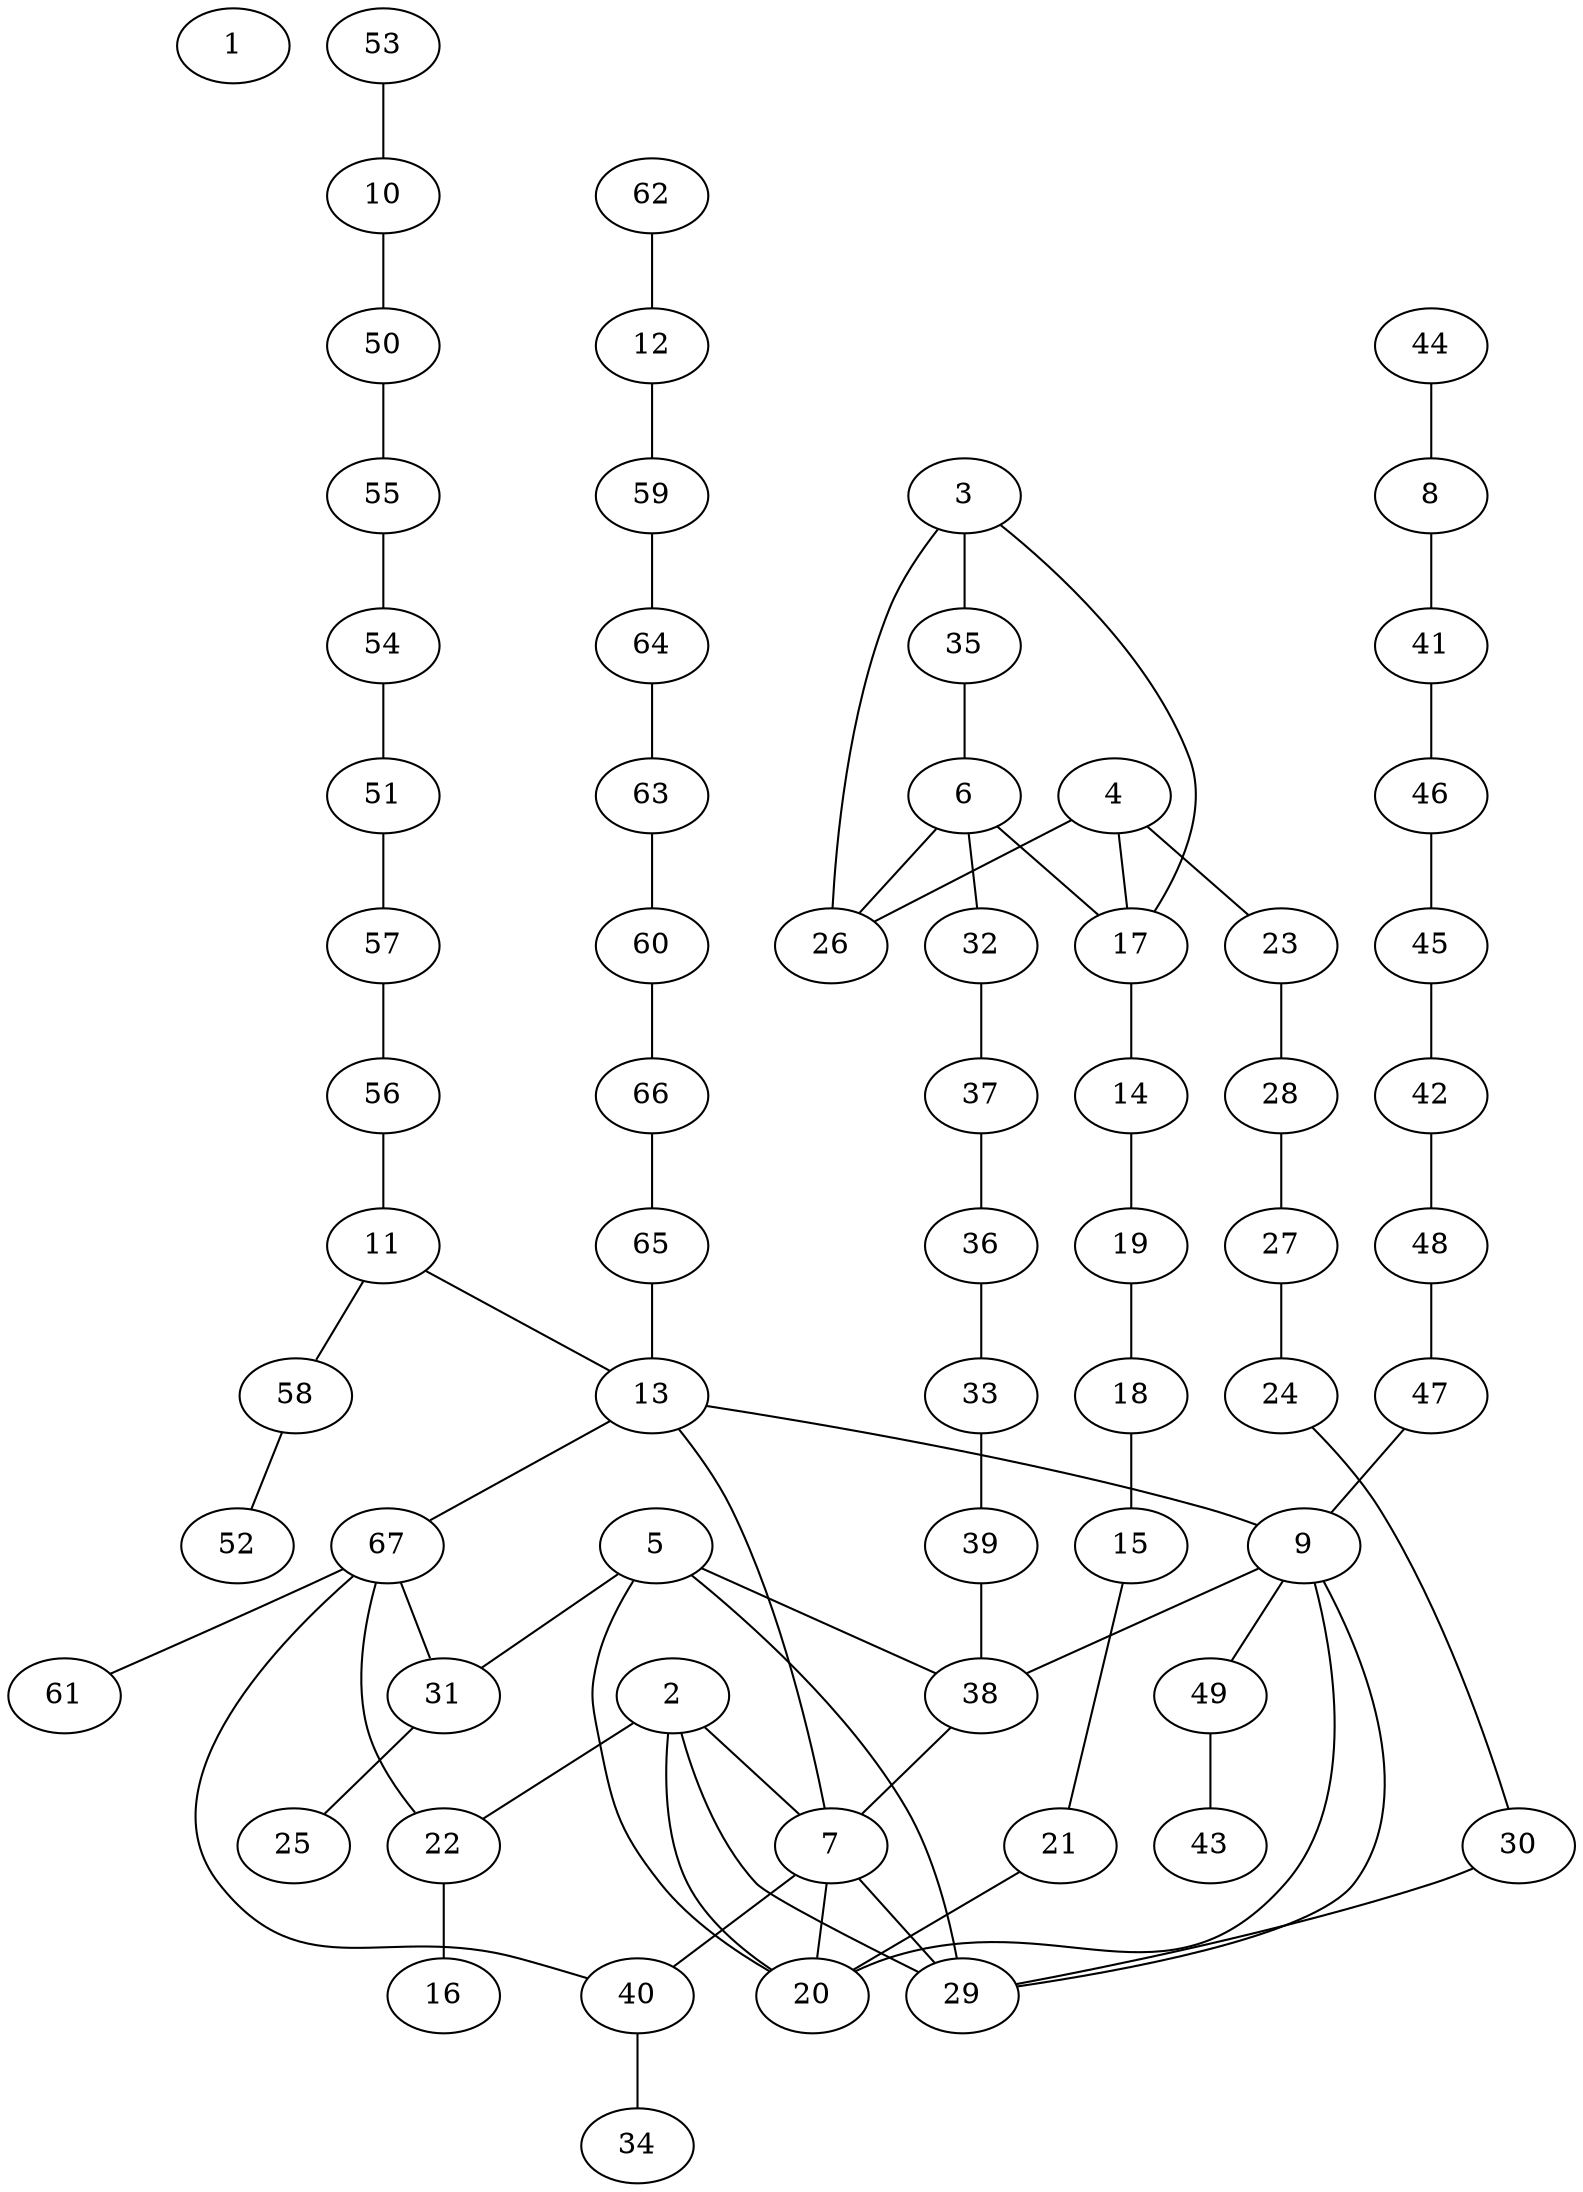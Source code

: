 graph pdb1n2m {
	1	 [aaLength=14,
		sequence=TPLNAFDGALLNAG,
		type=0];
	2	 [aaLength=21,
		sequence=SKKEAEKTVREMAKIGFEMRG,
		type=0];
	7	 [aaLength=21,
		sequence=SKKEAEKTVREMAKIGFEMRG,
		type=0];
	2 -- 7	 [distance0="9.309993",
		frequency=1,
		type0=1];
	20	 [aaLength=8,
		sequence=GLIMEYEG,
		type=1];
	2 -- 20	 [distance0="19.61467",
		frequency=1,
		type0=2];
	22	 [aaLength=12,
		sequence=LDRIESIAVEHT,
		type=1];
	2 -- 22	 [distance0="2.0",
		frequency=1,
		type0=4];
	29	 [aaLength=8,
		sequence=GLIMEYEG,
		type=1];
	2 -- 29	 [distance0="19.61467",
		frequency=1,
		type0=3];
	3	 [aaLength=5,
		sequence=HAYFK,
		type=0];
	17	 [aaLength=10,
		sequence=TVSLVAGSSE,
		type=1];
	3 -- 17	 [distance0="19.27676",
		frequency=1,
		type0=1];
	26	 [aaLength=10,
		sequence=TVSLVAGSSE,
		type=1];
	3 -- 26	 [distance0="19.27676",
		distance1="3.0",
		frequency=2,
		type0=2,
		type1=4];
	35	 [aaLength=10,
		sequence=TVSLVAGSSE,
		type=1];
	3 -- 35	 [distance0="19.27676",
		frequency=1,
		type0=3];
	4	 [aaLength=14,
		sequence=TPLNAFDGALLNAG,
		type=0];
	4 -- 17	 [distance0="13.45436",
		frequency=1,
		type0=2];
	23	 [aaLength=4,
		sequence=NLIR,
		type=1];
	4 -- 23	 [distance0="4.0",
		frequency=1,
		type0=4];
	4 -- 26	 [distance0="13.45436",
		frequency=1,
		type0=3];
	5	 [aaLength=21,
		sequence=SKKEAEKTVREMAKIGFEMRG,
		type=0];
	5 -- 20	 [distance0="20.51923",
		frequency=1,
		type0=1];
	5 -- 29	 [distance0="20.51923",
		frequency=1,
		type0=2];
	31	 [aaLength=12,
		sequence=LDRIESIAVEHT,
		type=1];
	5 -- 31	 [distance0="2.0",
		frequency=1,
		type0=4];
	38	 [aaLength=8,
		sequence=GLIMEYEG,
		type=1];
	5 -- 38	 [distance0="20.51923",
		frequency=1,
		type0=3];
	6	 [aaLength=14,
		sequence=TPLNAFDGALLNAG,
		type=0];
	6 -- 17	 [distance0="13.42169",
		frequency=1,
		type0=2];
	6 -- 26	 [distance0="13.42169",
		frequency=1,
		type0=3];
	32	 [aaLength=4,
		sequence=NLIR,
		type=1];
	6 -- 32	 [distance0="4.0",
		frequency=1,
		type0=4];
	7 -- 20	 [distance0="27.00048",
		frequency=1,
		type0=2];
	7 -- 29	 [distance0="27.00048",
		frequency=1,
		type0=3];
	40	 [aaLength=12,
		sequence=LDRIESIAVEHT,
		type=1];
	7 -- 40	 [distance0="2.0",
		frequency=1,
		type0=4];
	8	 [aaLength=14,
		sequence=TPLNAFDGALLNAG,
		type=0];
	41	 [aaLength=4,
		sequence=NLIR,
		type=1];
	8 -- 41	 [distance0="4.0",
		frequency=1,
		type0=4];
	9	 [aaLength=21,
		sequence=SKKEAEKTVREMAKIGFEMRG,
		type=0];
	9 -- 20	 [distance0="22.09562",
		frequency=1,
		type0=1];
	9 -- 29	 [distance0="22.09562",
		frequency=1,
		type0=2];
	9 -- 38	 [distance0="22.09562",
		frequency=1,
		type0=3];
	49	 [aaLength=12,
		sequence=LDRIESIAVEHT,
		type=1];
	9 -- 49	 [distance0="2.0",
		frequency=1,
		type0=4];
	10	 [aaLength=14,
		sequence=TPLNAFDGALLNAG,
		type=0];
	50	 [aaLength=4,
		sequence=NLIR,
		type=1];
	10 -- 50	 [distance0="4.0",
		frequency=1,
		type0=4];
	11	 [aaLength=21,
		sequence=SKKEAEKTVREMAKIGFEMRG,
		type=0];
	13	 [aaLength=21,
		sequence=SKKEAEKTVREMAKIGFEMRG,
		type=0];
	11 -- 13	 [distance0="9.259137",
		frequency=1,
		type0=1];
	58	 [aaLength=12,
		sequence=LDRIESIAVEHT,
		type=1];
	11 -- 58	 [distance0="2.0",
		frequency=1,
		type0=4];
	12	 [aaLength=14,
		sequence=TPLNAFDGALLNAG,
		type=0];
	59	 [aaLength=4,
		sequence=NLIR,
		type=1];
	12 -- 59	 [distance0="4.0",
		frequency=1,
		type0=4];
	13 -- 7	 [distance0="38.09255",
		frequency=1,
		type0=2];
	13 -- 9	 [distance0="39.22722",
		frequency=1,
		type0=3];
	67	 [aaLength=12,
		sequence=LDRIESIAVEHT,
		type=1];
	13 -- 67	 [distance0="2.0",
		frequency=1,
		type0=4];
	14	 [aaLength=4,
		sequence=NLIR,
		type=1];
	19	 [aaLength=2,
		sequence=IM,
		type=1];
	14 -- 19	 [distance0="3.0",
		frequency=1,
		type0=4];
	15	 [aaLength=11,
		sequence=LVPTAYGYIIS,
		type=1];
	21	 [aaLength=11,
		sequence=TISAAISVAIP,
		type=1];
	15 -- 21	 [distance0="5.0",
		frequency=1,
		type0=4];
	16	 [aaLength=10,
		sequence=GCAFAAAALW,
		type=1];
	17 -- 14	 [distance0="20.0",
		frequency=1,
		type0=4];
	18	 [aaLength=2,
		sequence=EI,
		type=1];
	18 -- 15	 [distance0="10.0",
		frequency=1,
		type0=4];
	19 -- 18	 [distance0="4.0",
		frequency=1,
		type0=4];
	21 -- 20	 [distance0="6.0",
		frequency=1,
		type0=4];
	22 -- 16	 [distance0="4.0",
		frequency=1,
		type0=4];
	28	 [aaLength=2,
		sequence=IM,
		type=1];
	23 -- 28	 [distance0="3.0",
		frequency=1,
		type0=4];
	24	 [aaLength=11,
		sequence=LVPTAYGYIIS,
		type=1];
	30	 [aaLength=11,
		sequence=TISAAISVAIP,
		type=1];
	24 -- 30	 [distance0="5.0",
		frequency=1,
		type0=4];
	25	 [aaLength=10,
		sequence=GCAFAAAALW,
		type=1];
	27	 [aaLength=2,
		sequence=EI,
		type=1];
	27 -- 24	 [distance0="10.0",
		frequency=1,
		type0=4];
	28 -- 27	 [distance0="4.0",
		frequency=1,
		type0=4];
	30 -- 29	 [distance0="6.0",
		frequency=1,
		type0=4];
	31 -- 25	 [distance0="4.0",
		frequency=1,
		type0=4];
	37	 [aaLength=2,
		sequence=IM,
		type=1];
	32 -- 37	 [distance0="3.0",
		frequency=1,
		type0=4];
	33	 [aaLength=11,
		sequence=LVPTAYGYIIS,
		type=1];
	39	 [aaLength=11,
		sequence=TISAAISVAIP,
		type=1];
	33 -- 39	 [distance0="5.0",
		frequency=1,
		type0=4];
	34	 [aaLength=10,
		sequence=GCAFAAAALW,
		type=1];
	35 -- 6	 [distance0="2.0",
		frequency=1,
		type0=4];
	36	 [aaLength=2,
		sequence=EI,
		type=1];
	36 -- 33	 [distance0="10.0",
		frequency=1,
		type0=4];
	37 -- 36	 [distance0="4.0",
		frequency=1,
		type0=4];
	38 -- 7	 [distance0="2.0",
		frequency=1,
		type0=4];
	39 -- 38	 [distance0="6.0",
		frequency=1,
		type0=4];
	40 -- 34	 [distance0="4.0",
		frequency=1,
		type0=4];
	46	 [aaLength=2,
		sequence=IM,
		type=1];
	41 -- 46	 [distance0="3.0",
		frequency=1,
		type0=4];
	42	 [aaLength=11,
		sequence=LVPTAYGYIIS,
		type=1];
	48	 [aaLength=11,
		sequence=TISAAISVAIP,
		type=1];
	42 -- 48	 [distance0="5.0",
		frequency=1,
		type0=4];
	43	 [aaLength=10,
		sequence=GCAFAAAALW,
		type=1];
	44	 [aaLength=10,
		sequence=TVSLVAGSSE,
		type=1];
	44 -- 8	 [distance0="2.0",
		frequency=1,
		type0=4];
	45	 [aaLength=2,
		sequence=EI,
		type=1];
	45 -- 42	 [distance0="10.0",
		frequency=1,
		type0=4];
	46 -- 45	 [distance0="4.0",
		frequency=1,
		type0=4];
	47	 [aaLength=8,
		sequence=GLIMEYEG,
		type=1];
	47 -- 9	 [distance0="2.0",
		frequency=1,
		type0=4];
	48 -- 47	 [distance0="6.0",
		frequency=1,
		type0=4];
	49 -- 43	 [distance0="4.0",
		frequency=1,
		type0=4];
	55	 [aaLength=2,
		sequence=IM,
		type=1];
	50 -- 55	 [distance0="3.0",
		frequency=1,
		type0=4];
	51	 [aaLength=11,
		sequence=LVPTAYGYIIS,
		type=1];
	57	 [aaLength=11,
		sequence=TISAAISVAIP,
		type=1];
	51 -- 57	 [distance0="5.0",
		frequency=1,
		type0=4];
	52	 [aaLength=10,
		sequence=GCAFAAAALW,
		type=1];
	53	 [aaLength=10,
		sequence=TVSLVAGSSE,
		type=1];
	53 -- 10	 [distance0="2.0",
		frequency=1,
		type0=4];
	54	 [aaLength=2,
		sequence=EI,
		type=1];
	54 -- 51	 [distance0="10.0",
		frequency=1,
		type0=4];
	55 -- 54	 [distance0="4.0",
		frequency=1,
		type0=4];
	56	 [aaLength=8,
		sequence=GLIMEYEG,
		type=1];
	56 -- 11	 [distance0="2.0",
		frequency=1,
		type0=4];
	57 -- 56	 [distance0="6.0",
		frequency=1,
		type0=4];
	58 -- 52	 [distance0="4.0",
		frequency=1,
		type0=4];
	64	 [aaLength=2,
		sequence=IM,
		type=1];
	59 -- 64	 [distance0="3.0",
		frequency=1,
		type0=4];
	60	 [aaLength=11,
		sequence=LVPTAYGYIIS,
		type=1];
	66	 [aaLength=11,
		sequence=TISAAISVAIP,
		type=1];
	60 -- 66	 [distance0="5.0",
		frequency=1,
		type0=4];
	61	 [aaLength=10,
		sequence=GCAFAAAALW,
		type=1];
	62	 [aaLength=10,
		sequence=TVSLVAGSSE,
		type=1];
	62 -- 12	 [distance0="2.0",
		frequency=1,
		type0=4];
	63	 [aaLength=2,
		sequence=EI,
		type=1];
	63 -- 60	 [distance0="10.0",
		frequency=1,
		type0=4];
	64 -- 63	 [distance0="4.0",
		frequency=1,
		type0=4];
	65	 [aaLength=8,
		sequence=GLIMEYEG,
		type=1];
	65 -- 13	 [distance0="2.0",
		frequency=1,
		type0=4];
	66 -- 65	 [distance0="6.0",
		frequency=1,
		type0=4];
	67 -- 22	 [distance0="0.0",
		frequency=1,
		type0=1];
	67 -- 31	 [distance0="0.0",
		frequency=1,
		type0=2];
	67 -- 40	 [distance0="0.0",
		frequency=1,
		type0=3];
	67 -- 61	 [distance0="4.0",
		frequency=1,
		type0=4];
}
